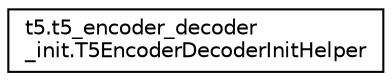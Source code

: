 digraph "Graphical Class Hierarchy"
{
 // LATEX_PDF_SIZE
  edge [fontname="Helvetica",fontsize="10",labelfontname="Helvetica",labelfontsize="10"];
  node [fontname="Helvetica",fontsize="10",shape=record];
  rankdir="LR";
  Node0 [label="t5.t5_encoder_decoder\l_init.T5EncoderDecoderInitHelper",height=0.2,width=0.4,color="black", fillcolor="white", style="filled",URL="$classt5_1_1t5__encoder__decoder__init_1_1T5EncoderDecoderInitHelper.html",tooltip=" "];
}
